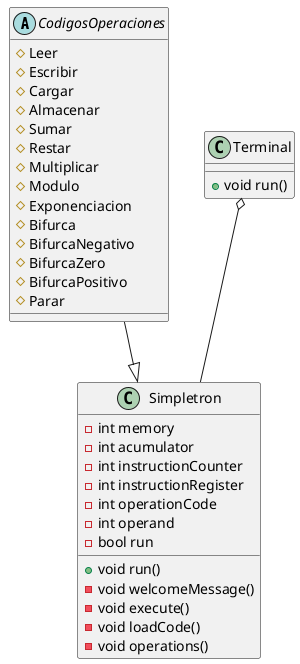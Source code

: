 @startuml 
abstract class CodigosOperaciones
CodigosOperaciones : #Leer
CodigosOperaciones : #Escribir
CodigosOperaciones : #Cargar
CodigosOperaciones : #Almacenar
CodigosOperaciones : #Sumar
CodigosOperaciones : #Restar
CodigosOperaciones : #Multiplicar
CodigosOperaciones : #Modulo 
CodigosOperaciones : #Exponenciacion
CodigosOperaciones : #Bifurca
CodigosOperaciones : #BifurcaNegativo
CodigosOperaciones : #BifurcaZero
CodigosOperaciones : #BifurcaPositivo
CodigosOperaciones : #Parar
class Terminal{
    +void run()
}
class Simpletron{
    -int memory
    -int acumulator
    -int instructionCounter
    -int instructionRegister
    -int operationCode
    -int operand
    -bool run
    +void run()
    -void welcomeMessage()
    -void execute()
    -void loadCode()
    -void operations()
}
CodigosOperaciones --|> Simpletron
Terminal o-- Simpletron
@enduml

